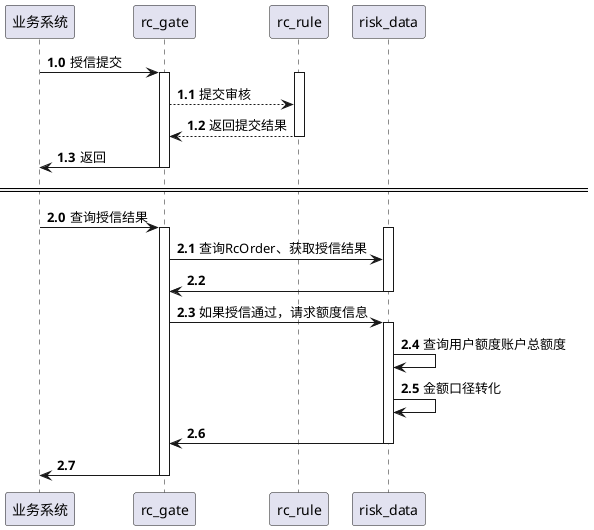@startuml
'https://plantuml.com/sequence-diagram

autonumber 1.0
业务系统 -> rc_gate: 授信提交
activate rc_gate
activate rc_rule
rc_gate --> rc_rule: 提交审核
rc_rule --> rc_gate: 返回提交结果
deactivate rc_rule
rc_gate -> 业务系统: 返回
deactivate rc_gate
====
autonumber 2.0
业务系统 -> rc_gate: 查询授信结果
activate rc_gate
activate risk_data
rc_gate -> risk_data: 查询RcOrder、获取授信结果
risk_data -> rc_gate
deactivate risk_data

rc_gate -> risk_data: 如果授信通过，请求额度信息
activate risk_data
risk_data -> risk_data: 查询用户额度账户总额度
risk_data -> risk_data: 金额口径转化
risk_data -> rc_gate:
deactivate risk_data
rc_gate -> 业务系统:
deactivate rc_gate

@enduml